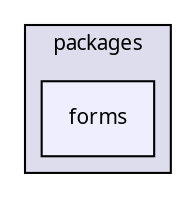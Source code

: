 digraph "packages/gui/packages/forms/" {
  compound=true
  node [ fontsize="10", fontname="FreeSans.ttf"];
  edge [ labelfontsize="10", labelfontname="FreeSans.ttf"];
  subgraph clusterdir_22da140b0ceba9af8df63b75c08d8cba {
    graph [ bgcolor="#ddddee", pencolor="black", label="packages" fontname="FreeSans.ttf", fontsize="10", URL="dir_22da140b0ceba9af8df63b75c08d8cba.html"]
  dir_89cfbaba64a8d7177afb66f4c99a3115 [shape=box, label="forms", style="filled", fillcolor="#eeeeff", pencolor="black", URL="dir_89cfbaba64a8d7177afb66f4c99a3115.html"];
  }
}
